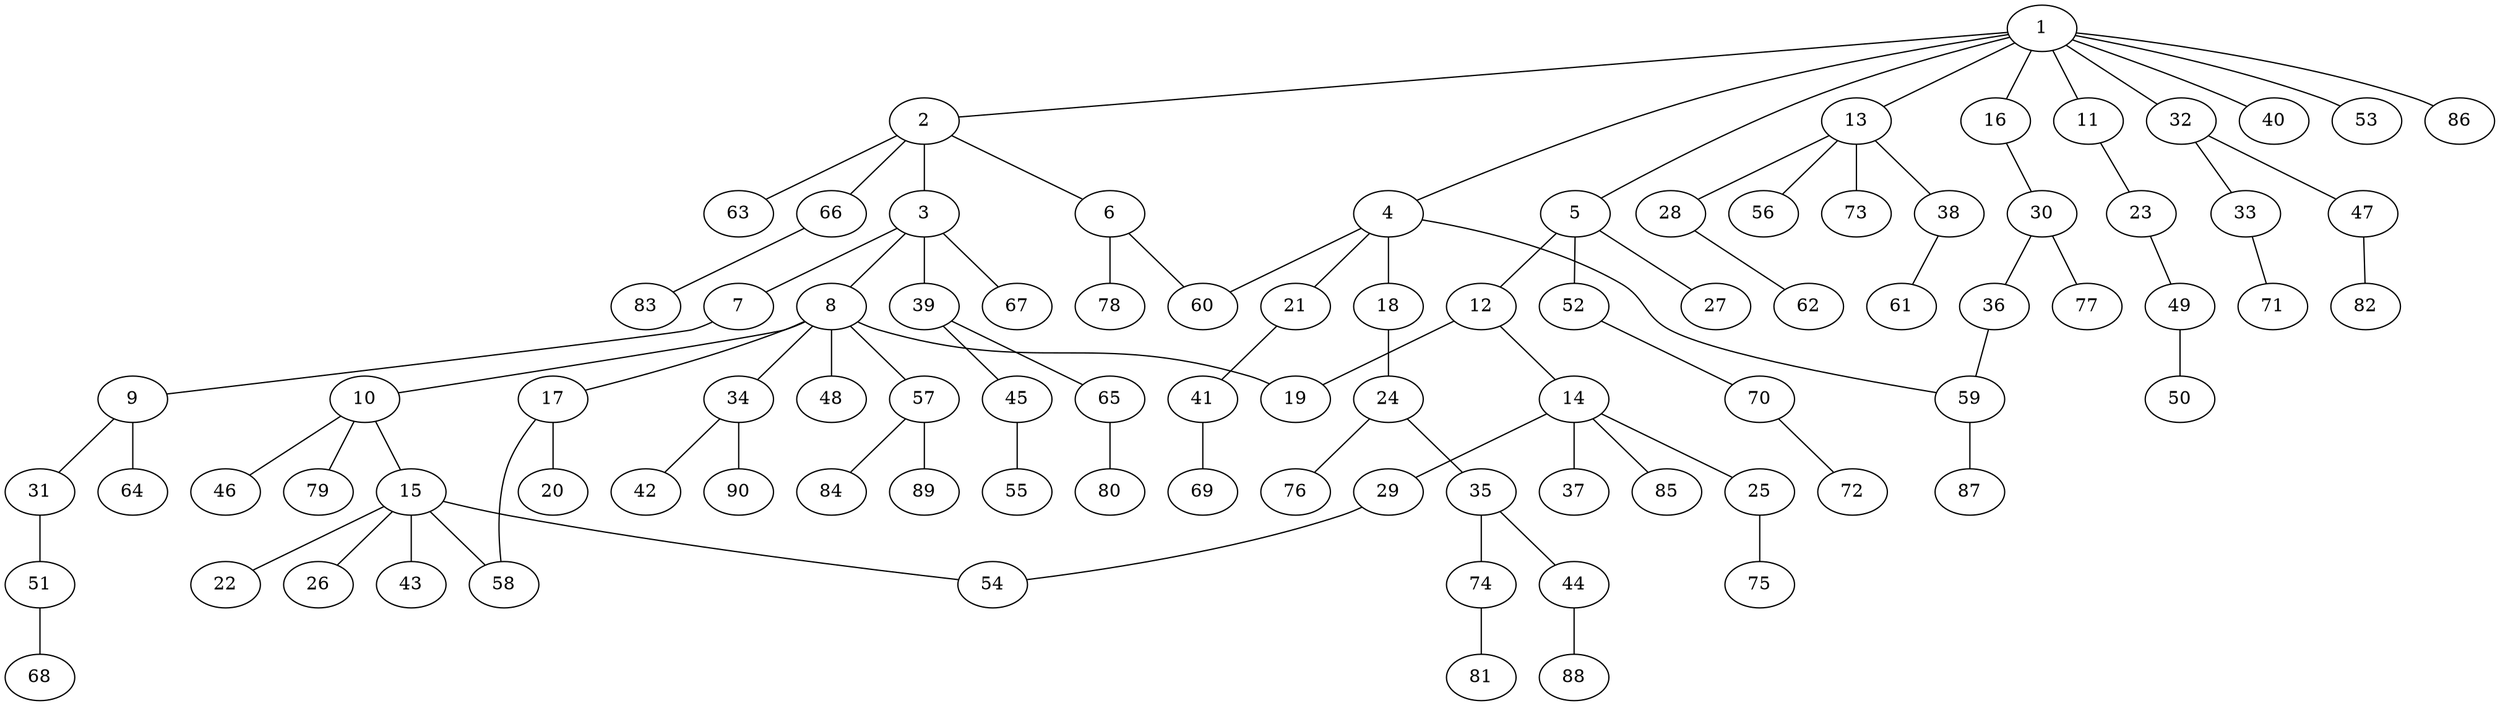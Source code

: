 graph graphname {1--2
1--4
1--5
1--11
1--13
1--16
1--32
1--40
1--53
1--86
2--3
2--6
2--63
2--66
3--7
3--8
3--39
3--67
4--18
4--21
4--59
4--60
5--12
5--27
5--52
6--60
6--78
7--9
8--10
8--17
8--19
8--34
8--48
8--57
9--31
9--64
10--15
10--46
10--79
11--23
12--14
12--19
13--28
13--38
13--56
13--73
14--25
14--29
14--37
14--85
15--22
15--26
15--43
15--54
15--58
16--30
17--20
17--58
18--24
21--41
23--49
24--35
24--76
25--75
28--62
29--54
30--36
30--77
31--51
32--33
32--47
33--71
34--42
34--90
35--44
35--74
36--59
38--61
39--45
39--65
41--69
44--88
45--55
47--82
49--50
51--68
52--70
57--84
57--89
59--87
65--80
66--83
70--72
74--81
}